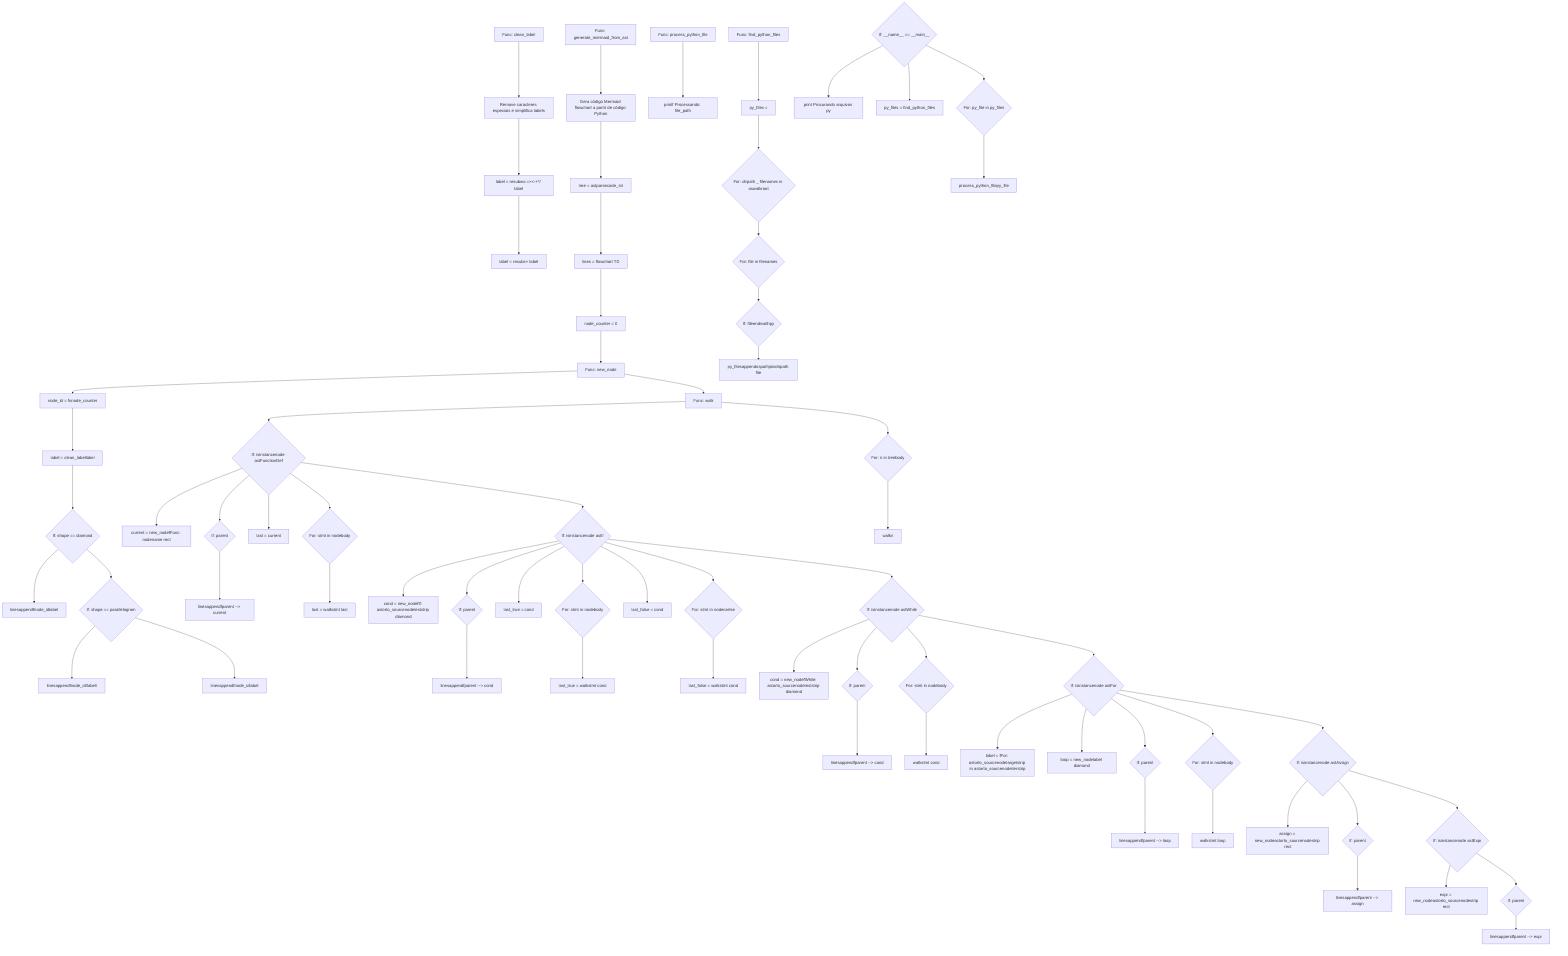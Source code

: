 flowchart TD
n0["Func: clean_label"]
n1["Remove caracteres especiais e simplifica labels"]
n0 --> n1
n2["label = resubws:=><-+*/ label"]
n1 --> n2
n3["label = resubs+ label"]
n2 --> n3
n4["Func: generate_mermaid_from_ast"]
n5["Gera código Mermaid flowchart a partir de código Python"]
n4 --> n5
n6["tree = astparsecode_str"]
n5 --> n6
n7["lines = flowchart TD"]
n6 --> n7
n8["node_counter = 0"]
n7 --> n8
n9["Func: new_node"]
n8 --> n9
n10["node_id = fnnode_counter"]
n9 --> n10
n11["label = clean_labellabel"]
n10 --> n11
n12{"If: shape == diamond"}
n11 --> n12
n13["linesappendfnode_idlabel"]
n12 --> n13
n14{"If: shape == parallelogram"}
n12 --> n14
n15["linesappendfnode_id/label/"]
n14 --> n15
n16["linesappendfnode_idlabel"]
n14 --> n16
n17["Func: walk"]
n9 --> n17
n18{"If: isinstancenode astFunctionDef"}
n17 --> n18
n19["current = new_nodefFunc: nodename rect"]
n18 --> n19
n20{"If: parent"}
n18 --> n20
n21["linesappendfparent --> current"]
n20 --> n21
n22["last = current"]
n18 --> n22
n23{"For: stmt in nodebody"}
n18 --> n23
n24["last = walkstmt last"]
n23 --> n24
n25{"If: isinstancenode astIf"}
n18 --> n25
n26["cond = new_nodefIf: astorto_sourcenodeteststrip diamond"]
n25 --> n26
n27{"If: parent"}
n25 --> n27
n28["linesappendfparent --> cond"]
n27 --> n28
n29["last_true = cond"]
n25 --> n29
n30{"For: stmt in nodebody"}
n25 --> n30
n31["last_true = walkstmt cond"]
n30 --> n31
n32["last_false = cond"]
n25 --> n32
n33{"For: stmt in nodeorelse"}
n25 --> n33
n34["last_false = walkstmt cond"]
n33 --> n34
n35{"If: isinstancenode astWhile"}
n25 --> n35
n36["cond = new_nodefWhile: astorto_sourcenodeteststrip diamond"]
n35 --> n36
n37{"If: parent"}
n35 --> n37
n38["linesappendfparent --> cond"]
n37 --> n38
n39{"For: stmt in nodebody"}
n35 --> n39
n40["walkstmt cond"]
n39 --> n40
n41{"If: isinstancenode astFor"}
n35 --> n41
n42["label = fFor: astorto_sourcenodetargetstrip in astorto_sourcenodeiterstrip"]
n41 --> n42
n43["loop = new_nodelabel diamond"]
n41 --> n43
n44{"If: parent"}
n41 --> n44
n45["linesappendfparent --> loop"]
n44 --> n45
n46{"For: stmt in nodebody"}
n41 --> n46
n47["walkstmt loop"]
n46 --> n47
n48{"If: isinstancenode astAssign"}
n41 --> n48
n49["assign = new_nodeastorto_sourcenodestrip rect"]
n48 --> n49
n50{"If: parent"}
n48 --> n50
n51["linesappendfparent --> assign"]
n50 --> n51
n52{"If: isinstancenode astExpr"}
n48 --> n52
n53["expr = new_nodeastorto_sourcenodestrip rect"]
n52 --> n53
n54{"If: parent"}
n52 --> n54
n55["linesappendfparent --> expr"]
n54 --> n55
n56{"For: n in treebody"}
n17 --> n56
n57["walkn"]
n56 --> n57
n58["Func: process_python_file"]
n59["printf Processando: file_path"]
n58 --> n59
n60["Func: find_python_files"]
n61["py_files ="]
n60 --> n61
n62{"For: dirpath _ filenames in oswalkroot"}
n61 --> n62
n63{"For: file in filenames"}
n62 --> n63
n64{"If: fileendswithpy"}
n63 --> n64
n65["py_filesappendospathjoindirpath file"]
n64 --> n65
n66{"If: __name__ == __main__"}
n67["print Procurando arquivos py"]
n66 --> n67
n68["py_files = find_python_files"]
n66 --> n68
n69{"For: py_file in py_files"}
n66 --> n69
n70["process_python_filepy_file"]
n69 --> n70
